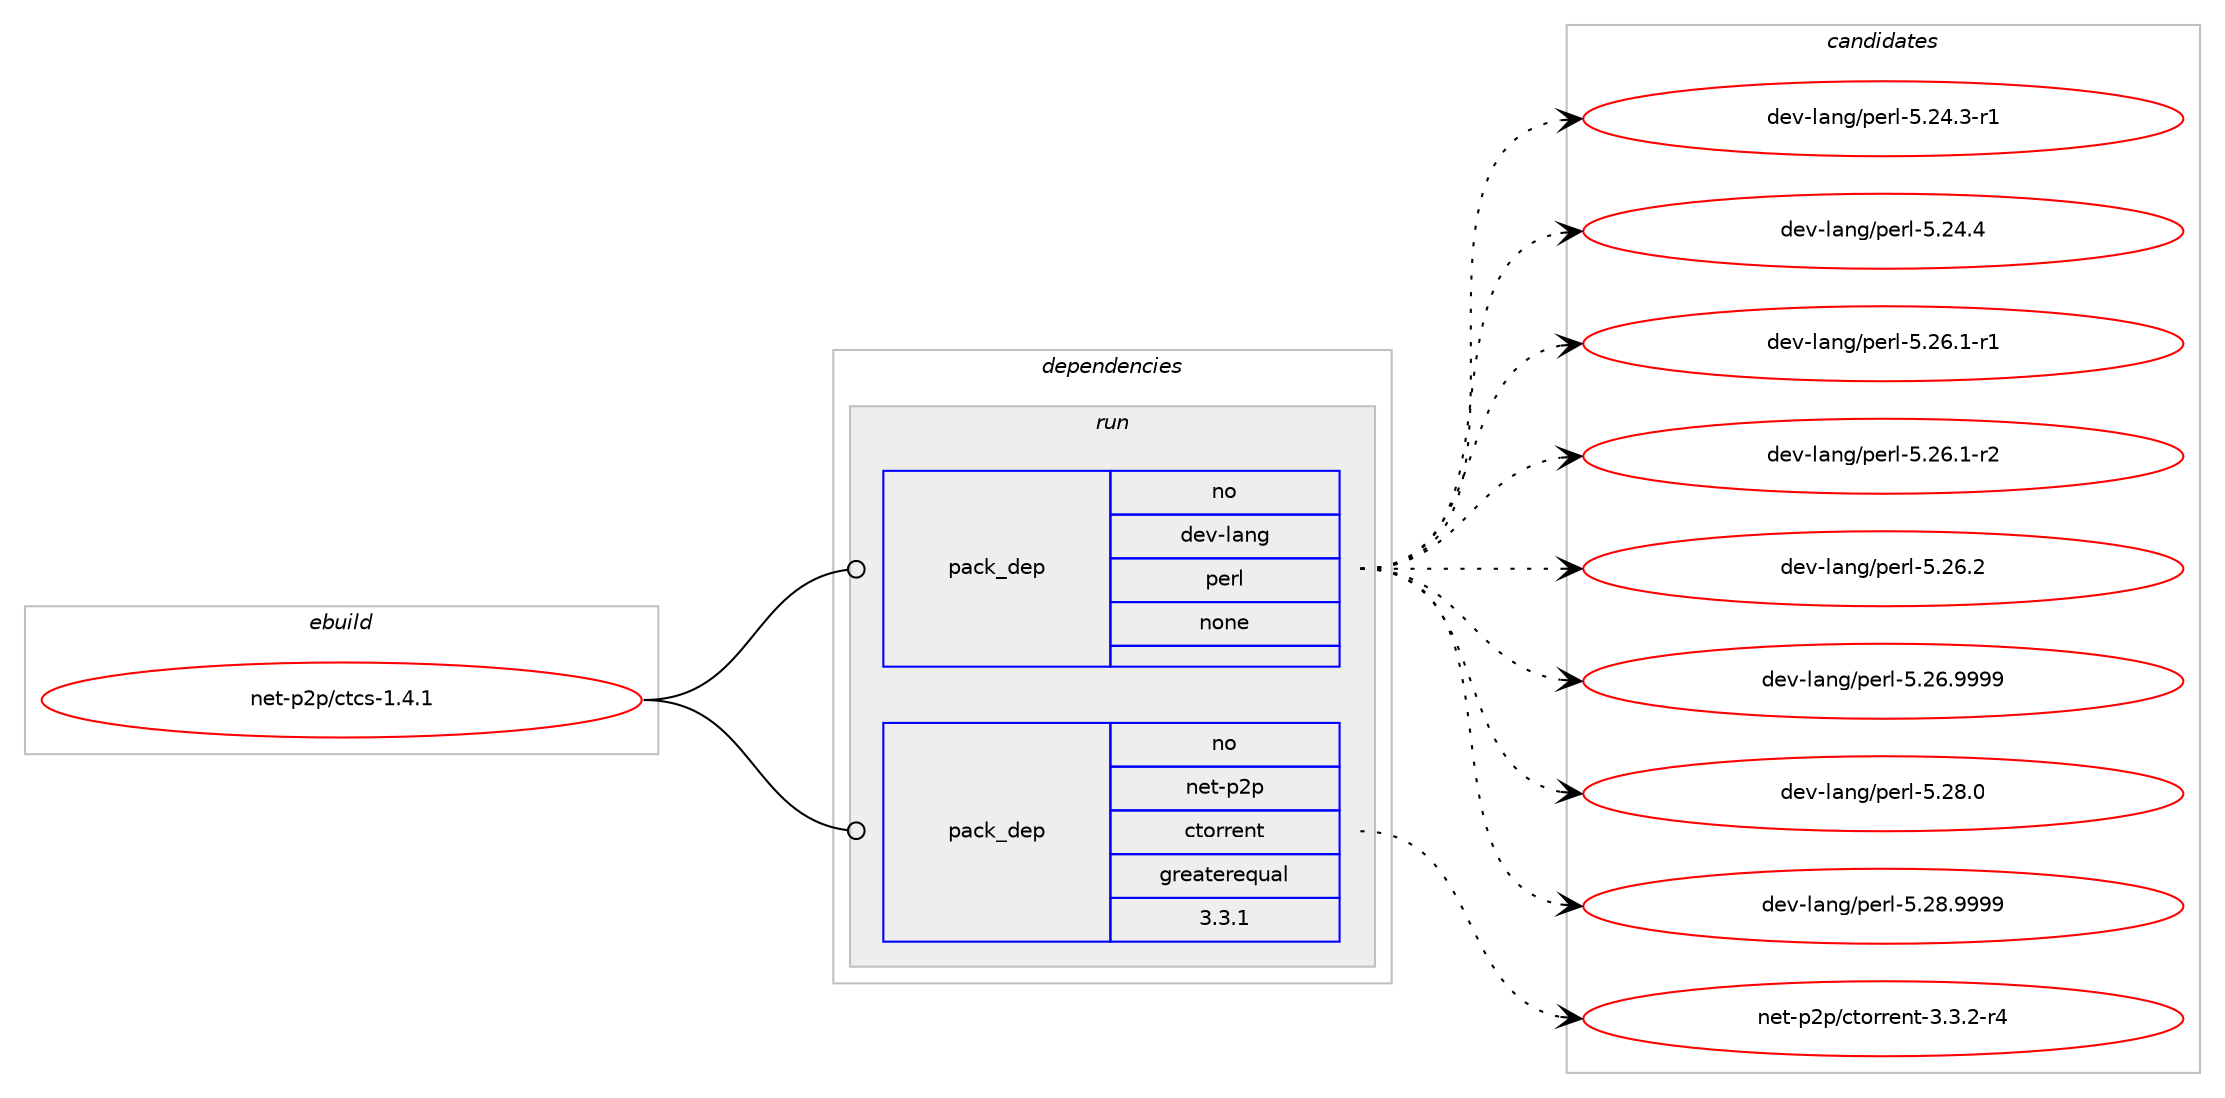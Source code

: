 digraph prolog {

# *************
# Graph options
# *************

newrank=true;
concentrate=true;
compound=true;
graph [rankdir=LR,fontname=Helvetica,fontsize=10,ranksep=1.5];#, ranksep=2.5, nodesep=0.2];
edge  [arrowhead=vee];
node  [fontname=Helvetica,fontsize=10];

# **********
# The ebuild
# **********

subgraph cluster_leftcol {
color=gray;
rank=same;
label=<<i>ebuild</i>>;
id [label="net-p2p/ctcs-1.4.1", color=red, width=4, href="../net-p2p/ctcs-1.4.1.svg"];
}

# ****************
# The dependencies
# ****************

subgraph cluster_midcol {
color=gray;
label=<<i>dependencies</i>>;
subgraph cluster_compile {
fillcolor="#eeeeee";
style=filled;
label=<<i>compile</i>>;
}
subgraph cluster_compileandrun {
fillcolor="#eeeeee";
style=filled;
label=<<i>compile and run</i>>;
}
subgraph cluster_run {
fillcolor="#eeeeee";
style=filled;
label=<<i>run</i>>;
subgraph pack1197977 {
dependency1675302 [label=<<TABLE BORDER="0" CELLBORDER="1" CELLSPACING="0" CELLPADDING="4" WIDTH="220"><TR><TD ROWSPAN="6" CELLPADDING="30">pack_dep</TD></TR><TR><TD WIDTH="110">no</TD></TR><TR><TD>dev-lang</TD></TR><TR><TD>perl</TD></TR><TR><TD>none</TD></TR><TR><TD></TD></TR></TABLE>>, shape=none, color=blue];
}
id:e -> dependency1675302:w [weight=20,style="solid",arrowhead="odot"];
subgraph pack1197978 {
dependency1675303 [label=<<TABLE BORDER="0" CELLBORDER="1" CELLSPACING="0" CELLPADDING="4" WIDTH="220"><TR><TD ROWSPAN="6" CELLPADDING="30">pack_dep</TD></TR><TR><TD WIDTH="110">no</TD></TR><TR><TD>net-p2p</TD></TR><TR><TD>ctorrent</TD></TR><TR><TD>greaterequal</TD></TR><TR><TD>3.3.1</TD></TR></TABLE>>, shape=none, color=blue];
}
id:e -> dependency1675303:w [weight=20,style="solid",arrowhead="odot"];
}
}

# **************
# The candidates
# **************

subgraph cluster_choices {
rank=same;
color=gray;
label=<<i>candidates</i>>;

subgraph choice1197977 {
color=black;
nodesep=1;
choice100101118451089711010347112101114108455346505246514511449 [label="dev-lang/perl-5.24.3-r1", color=red, width=4,href="../dev-lang/perl-5.24.3-r1.svg"];
choice10010111845108971101034711210111410845534650524652 [label="dev-lang/perl-5.24.4", color=red, width=4,href="../dev-lang/perl-5.24.4.svg"];
choice100101118451089711010347112101114108455346505446494511449 [label="dev-lang/perl-5.26.1-r1", color=red, width=4,href="../dev-lang/perl-5.26.1-r1.svg"];
choice100101118451089711010347112101114108455346505446494511450 [label="dev-lang/perl-5.26.1-r2", color=red, width=4,href="../dev-lang/perl-5.26.1-r2.svg"];
choice10010111845108971101034711210111410845534650544650 [label="dev-lang/perl-5.26.2", color=red, width=4,href="../dev-lang/perl-5.26.2.svg"];
choice10010111845108971101034711210111410845534650544657575757 [label="dev-lang/perl-5.26.9999", color=red, width=4,href="../dev-lang/perl-5.26.9999.svg"];
choice10010111845108971101034711210111410845534650564648 [label="dev-lang/perl-5.28.0", color=red, width=4,href="../dev-lang/perl-5.28.0.svg"];
choice10010111845108971101034711210111410845534650564657575757 [label="dev-lang/perl-5.28.9999", color=red, width=4,href="../dev-lang/perl-5.28.9999.svg"];
dependency1675302:e -> choice100101118451089711010347112101114108455346505246514511449:w [style=dotted,weight="100"];
dependency1675302:e -> choice10010111845108971101034711210111410845534650524652:w [style=dotted,weight="100"];
dependency1675302:e -> choice100101118451089711010347112101114108455346505446494511449:w [style=dotted,weight="100"];
dependency1675302:e -> choice100101118451089711010347112101114108455346505446494511450:w [style=dotted,weight="100"];
dependency1675302:e -> choice10010111845108971101034711210111410845534650544650:w [style=dotted,weight="100"];
dependency1675302:e -> choice10010111845108971101034711210111410845534650544657575757:w [style=dotted,weight="100"];
dependency1675302:e -> choice10010111845108971101034711210111410845534650564648:w [style=dotted,weight="100"];
dependency1675302:e -> choice10010111845108971101034711210111410845534650564657575757:w [style=dotted,weight="100"];
}
subgraph choice1197978 {
color=black;
nodesep=1;
choice110101116451125011247991161111141141011101164551465146504511452 [label="net-p2p/ctorrent-3.3.2-r4", color=red, width=4,href="../net-p2p/ctorrent-3.3.2-r4.svg"];
dependency1675303:e -> choice110101116451125011247991161111141141011101164551465146504511452:w [style=dotted,weight="100"];
}
}

}
